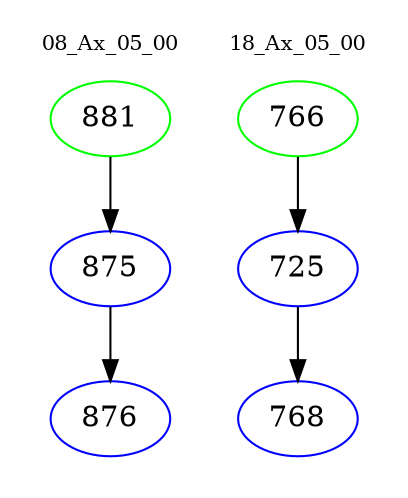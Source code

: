 digraph{
subgraph cluster_0 {
color = white
label = "08_Ax_05_00";
fontsize=10;
T0_881 [label="881", color="green"]
T0_881 -> T0_875 [color="black"]
T0_875 [label="875", color="blue"]
T0_875 -> T0_876 [color="black"]
T0_876 [label="876", color="blue"]
}
subgraph cluster_1 {
color = white
label = "18_Ax_05_00";
fontsize=10;
T1_766 [label="766", color="green"]
T1_766 -> T1_725 [color="black"]
T1_725 [label="725", color="blue"]
T1_725 -> T1_768 [color="black"]
T1_768 [label="768", color="blue"]
}
}
